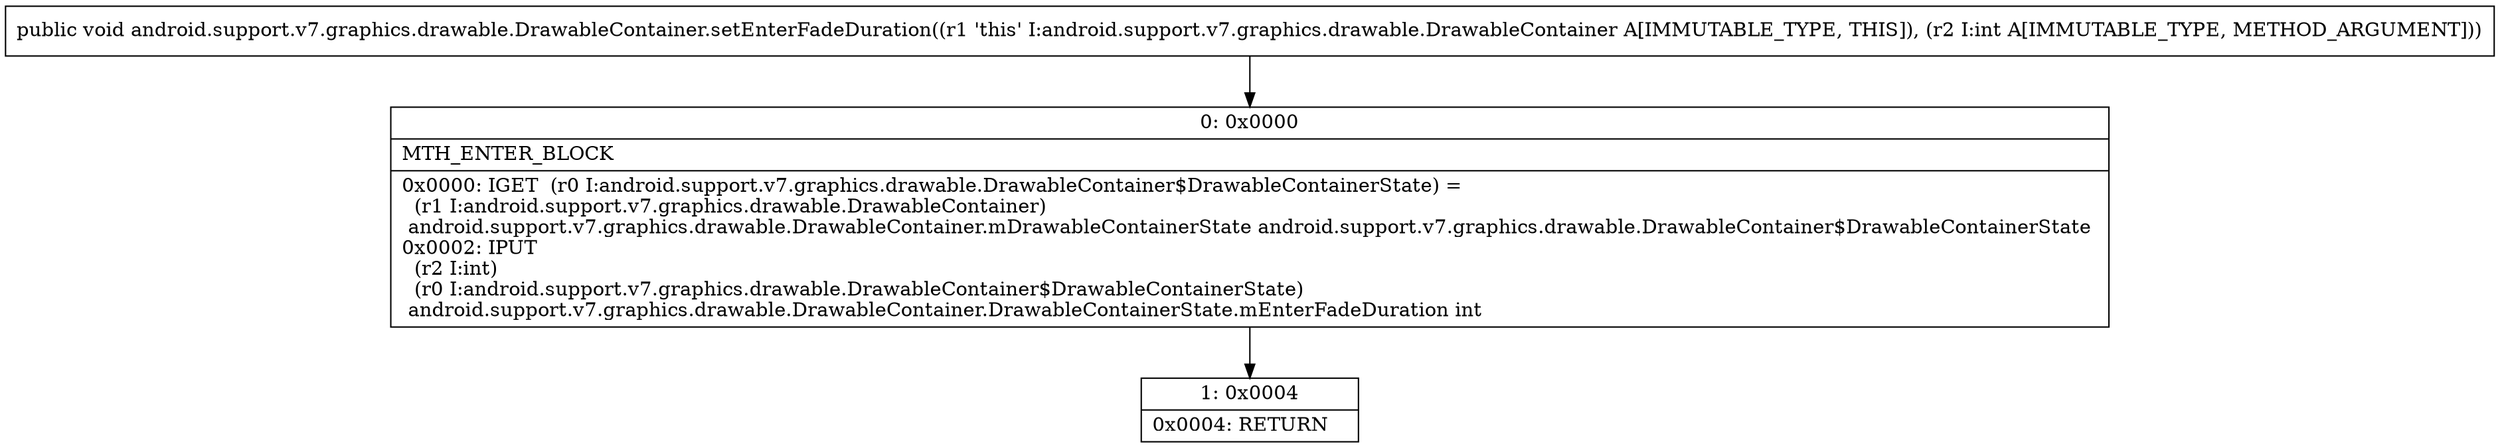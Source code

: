 digraph "CFG forandroid.support.v7.graphics.drawable.DrawableContainer.setEnterFadeDuration(I)V" {
Node_0 [shape=record,label="{0\:\ 0x0000|MTH_ENTER_BLOCK\l|0x0000: IGET  (r0 I:android.support.v7.graphics.drawable.DrawableContainer$DrawableContainerState) = \l  (r1 I:android.support.v7.graphics.drawable.DrawableContainer)\l android.support.v7.graphics.drawable.DrawableContainer.mDrawableContainerState android.support.v7.graphics.drawable.DrawableContainer$DrawableContainerState \l0x0002: IPUT  \l  (r2 I:int)\l  (r0 I:android.support.v7.graphics.drawable.DrawableContainer$DrawableContainerState)\l android.support.v7.graphics.drawable.DrawableContainer.DrawableContainerState.mEnterFadeDuration int \l}"];
Node_1 [shape=record,label="{1\:\ 0x0004|0x0004: RETURN   \l}"];
MethodNode[shape=record,label="{public void android.support.v7.graphics.drawable.DrawableContainer.setEnterFadeDuration((r1 'this' I:android.support.v7.graphics.drawable.DrawableContainer A[IMMUTABLE_TYPE, THIS]), (r2 I:int A[IMMUTABLE_TYPE, METHOD_ARGUMENT])) }"];
MethodNode -> Node_0;
Node_0 -> Node_1;
}

